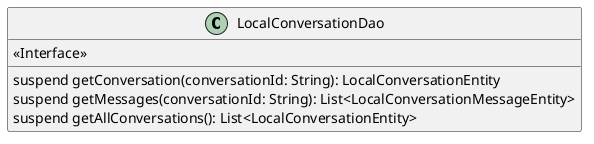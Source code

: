 @startuml
class LocalConversationDao {
    <<Interface>>
    suspend getConversation(conversationId: String): LocalConversationEntity
    suspend getMessages(conversationId: String): List<LocalConversationMessageEntity>
    suspend getAllConversations(): List<LocalConversationEntity>
}
@enduml
